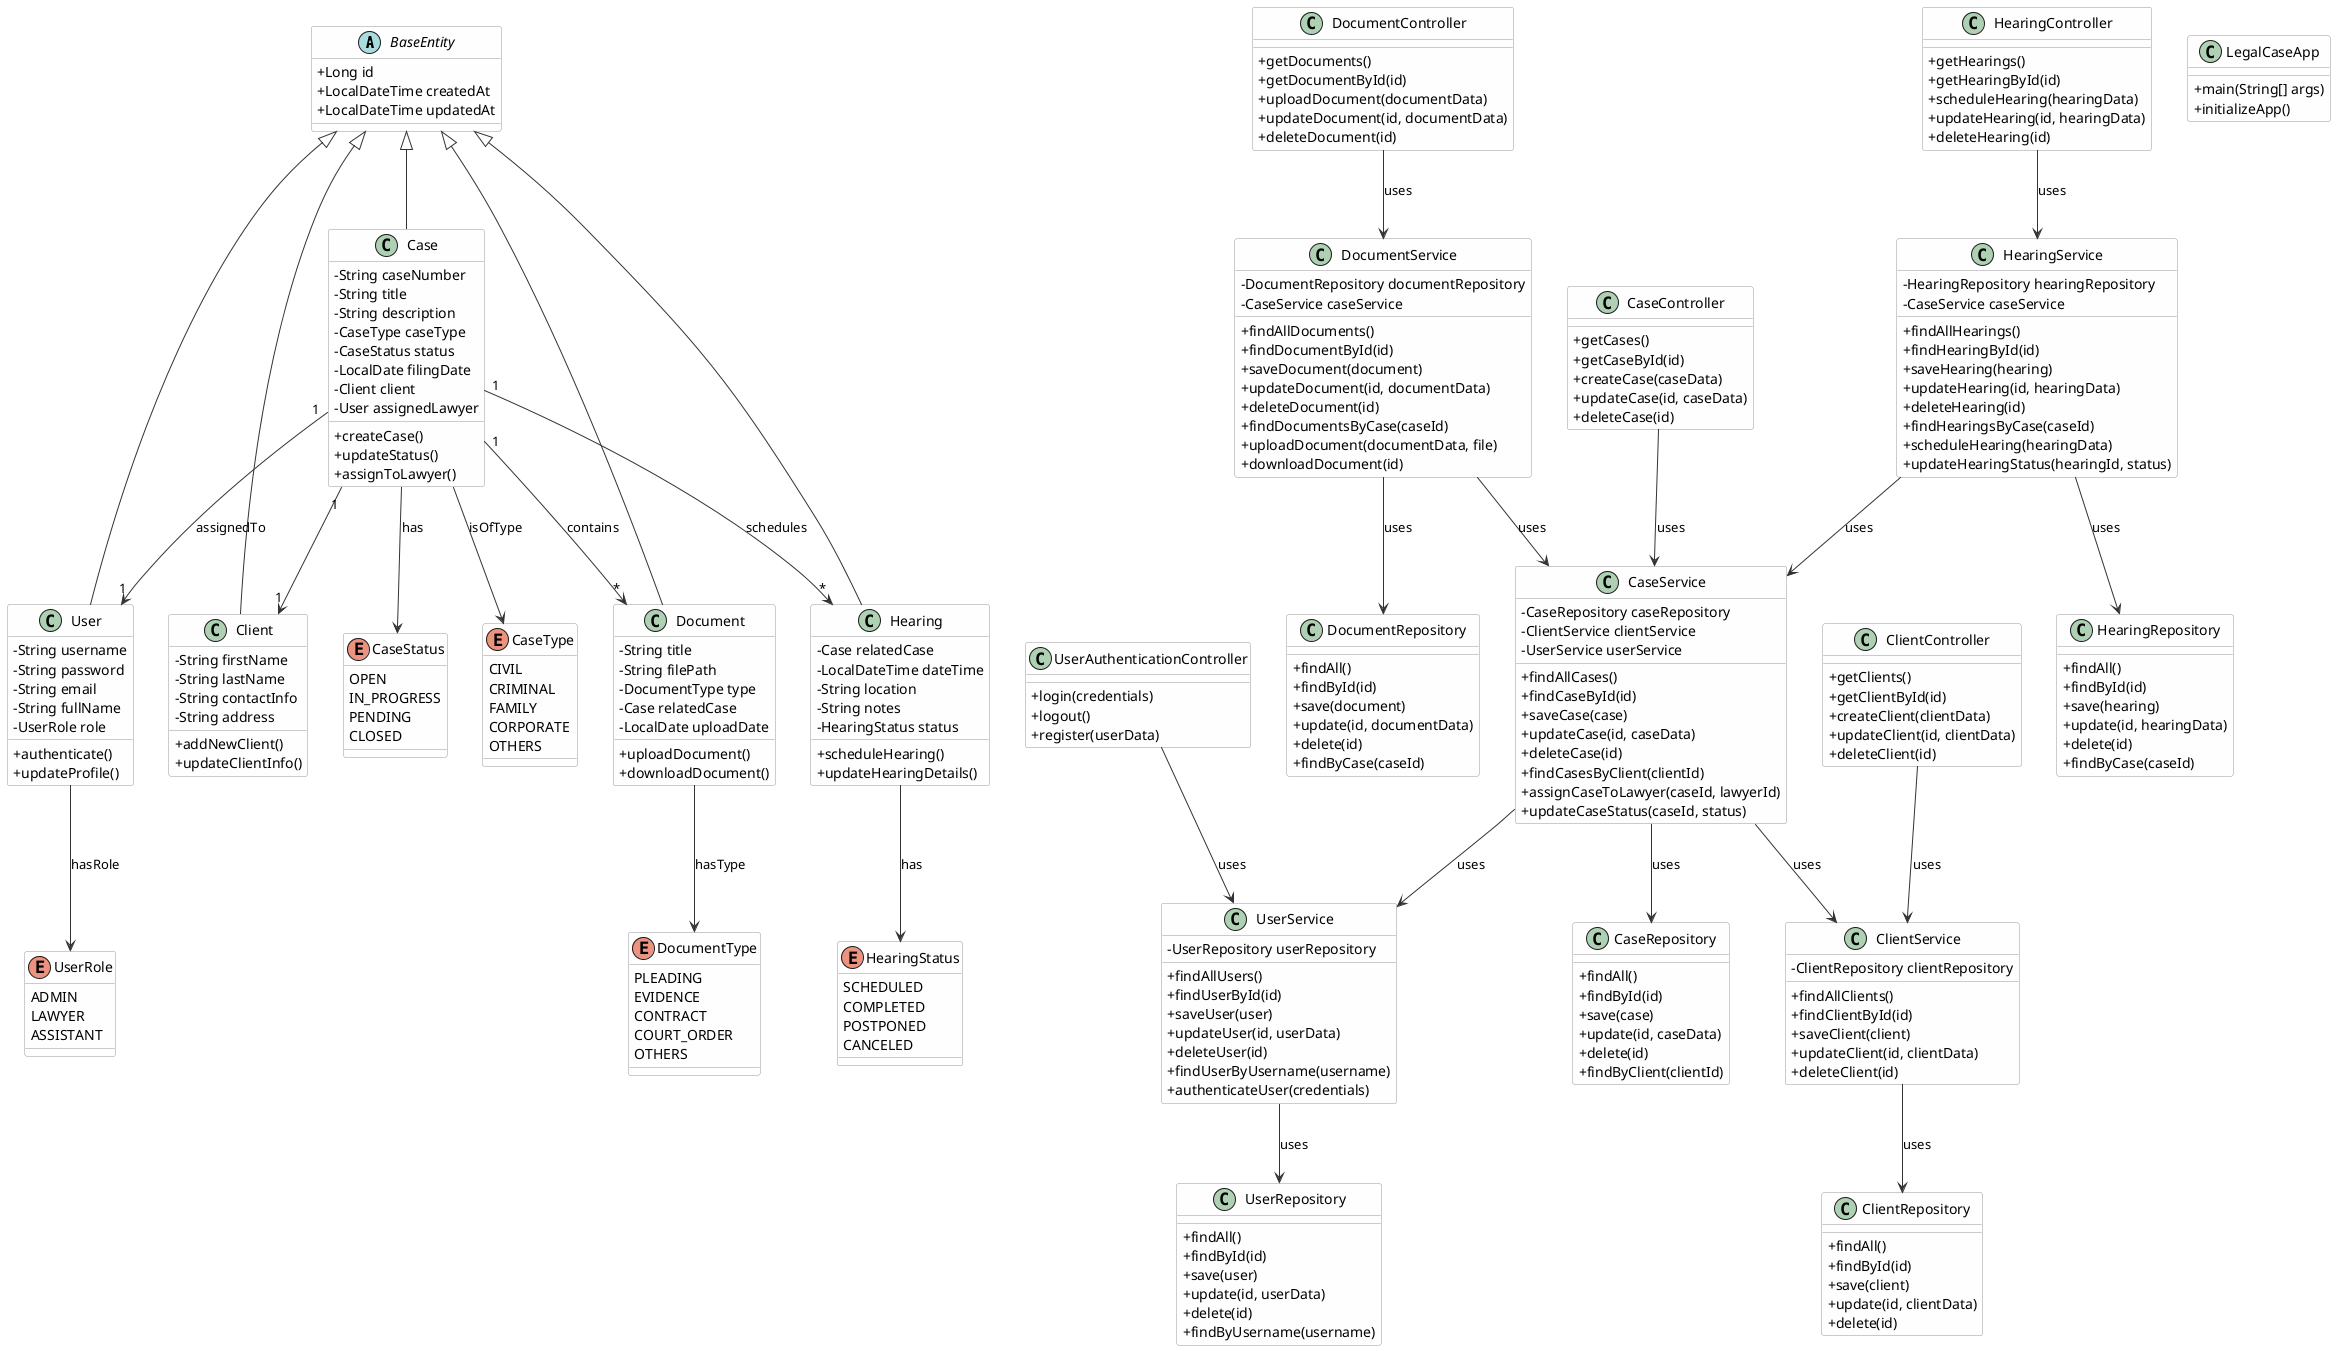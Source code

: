 @startuml LegalCaseApp

' Style
skinparam classAttributeIconSize 0
skinparam backgroundColor white
skinparam class {
    BackgroundColor #FEFEFE
    ArrowColor #333333
    BorderColor #999999
}
skinparam stereotypeCBackgroundColor #ACC1E4

' Abstract Base Entity
abstract class BaseEntity {
    +Long id
    +LocalDateTime createdAt
    +LocalDateTime updatedAt
}

' Model classes
class User {
    -String username
    -String password
    -String email
    -String fullName
    -UserRole role
    +authenticate()
    +updateProfile()
}

class Client {
    -String firstName
    -String lastName
    -String contactInfo
    -String address
    +addNewClient()
    +updateClientInfo()
}

class Case {
    -String caseNumber
    -String title
    -String description
    -CaseType caseType
    -CaseStatus status
    -LocalDate filingDate
    -Client client
    -User assignedLawyer
    +createCase()
    +updateStatus()
    +assignToLawyer()
}

class Document {
    -String title
    -String filePath
    -DocumentType type
    -Case relatedCase
    -LocalDate uploadDate
    +uploadDocument()
    +downloadDocument()
}

class Hearing {
    -Case relatedCase
    -LocalDateTime dateTime
    -String location
    -String notes
    -HearingStatus status
    +scheduleHearing()
    +updateHearingDetails()
}

' Enums
enum CaseStatus {
    OPEN
    IN_PROGRESS
    PENDING
    CLOSED
}

enum CaseType {
    CIVIL
    CRIMINAL
    FAMILY
    CORPORATE
    OTHERS
}

enum DocumentType {
    PLEADING
    EVIDENCE
    CONTRACT
    COURT_ORDER
    OTHERS
}

enum HearingStatus {
    SCHEDULED
    COMPLETED
    POSTPONED
    CANCELED
}

enum UserRole {
    ADMIN
    LAWYER
    ASSISTANT
}

' Controllers
class UserAuthenticationController {
    +login(credentials)
    +logout()
    +register(userData)
}

class ClientController {
    +getClients()
    +getClientById(id)
    +createClient(clientData)
    +updateClient(id, clientData)
    +deleteClient(id)
}

class CaseController {
    +getCases()
    +getCaseById(id)
    +createCase(caseData)
    +updateCase(id, caseData)
    +deleteCase(id)
}

class DocumentController {
    +getDocuments()
    +getDocumentById(id)
    +uploadDocument(documentData)
    +updateDocument(id, documentData)
    +deleteDocument(id)
}

class HearingController {
    +getHearings()
    +getHearingById(id)
    +scheduleHearing(hearingData)
    +updateHearing(id, hearingData)
    +deleteHearing(id)
}

' Repositories
class UserRepository {
    +findAll()
    +findById(id)
    +save(user)
    +update(id, userData)
    +delete(id)
    +findByUsername(username)
}

class ClientRepository {
    +findAll()
    +findById(id)
    +save(client)
    +update(id, clientData)
    +delete(id)
}

class CaseRepository {
    +findAll()
    +findById(id)
    +save(case)
    +update(id, caseData)
    +delete(id)
    +findByClient(clientId)
}

class DocumentRepository {
    +findAll()
    +findById(id)
    +save(document)
    +update(id, documentData)
    +delete(id)
    +findByCase(caseId)
}

class HearingRepository {
    +findAll()
    +findById(id)
    +save(hearing)
    +update(id, hearingData)
    +delete(id)
    +findByCase(caseId)
}

' Main Application
class LegalCaseApp {
    +main(String[] args)
    +initializeApp()
}

' Relationships
BaseEntity <|-- User
BaseEntity <|-- Client
BaseEntity <|-- Case
BaseEntity <|-- Document
BaseEntity <|-- Hearing

Case "1" --> "1" Client
Case "1" --> "1" User : assignedTo
Case "1" --> "*" Document : contains
Case "1" --> "*" Hearing : schedules

Case --> CaseStatus : has
Case --> CaseType : isOfType
Document --> DocumentType : hasType
Hearing --> HearingStatus : has
User --> UserRole : hasRole

' Service classes
class UserService {
    -UserRepository userRepository
    +findAllUsers()
    +findUserById(id)
    +saveUser(user)
    +updateUser(id, userData)
    +deleteUser(id)
    +findUserByUsername(username)
    +authenticateUser(credentials)
}

class ClientService {
    -ClientRepository clientRepository
    +findAllClients()
    +findClientById(id)
    +saveClient(client)
    +updateClient(id, clientData)
    +deleteClient(id)
}

class CaseService {
    -CaseRepository caseRepository
    -ClientService clientService
    -UserService userService
    +findAllCases()
    +findCaseById(id)
    +saveCase(case)
    +updateCase(id, caseData)
    +deleteCase(id)
    +findCasesByClient(clientId)
    +assignCaseToLawyer(caseId, lawyerId)
    +updateCaseStatus(caseId, status)
}

class DocumentService {
    -DocumentRepository documentRepository
    -CaseService caseService
    +findAllDocuments()
    +findDocumentById(id)
    +saveDocument(document)
    +updateDocument(id, documentData)
    +deleteDocument(id)
    +findDocumentsByCase(caseId)
    +uploadDocument(documentData, file)
    +downloadDocument(id)
}

class HearingService {
    -HearingRepository hearingRepository
    -CaseService caseService
    +findAllHearings()
    +findHearingById(id)
    +saveHearing(hearing)
    +updateHearing(id, hearingData)
    +deleteHearing(id)
    +findHearingsByCase(caseId)
    +scheduleHearing(hearingData)
    +updateHearingStatus(hearingId, status)
}

' Relationships between Controllers and Services
CaseController --> CaseService : uses
ClientController --> ClientService : uses
DocumentController --> DocumentService : uses
HearingController --> HearingService : uses
UserAuthenticationController --> UserService : uses

' Relationships between Services and Repositories
CaseService --> CaseRepository : uses
ClientService --> ClientRepository : uses
DocumentService --> DocumentRepository : uses
HearingService --> HearingRepository : uses
UserService --> UserRepository : uses

' Service interdependencies
CaseService --> ClientService : uses
CaseService --> UserService : uses
DocumentService --> CaseService : uses
HearingService --> CaseService : uses

@enduml